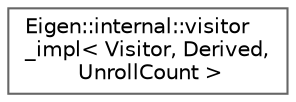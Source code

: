 digraph "Graphical Class Hierarchy"
{
 // LATEX_PDF_SIZE
  bgcolor="transparent";
  edge [fontname=Helvetica,fontsize=10,labelfontname=Helvetica,labelfontsize=10];
  node [fontname=Helvetica,fontsize=10,shape=box,height=0.2,width=0.4];
  rankdir="LR";
  Node0 [id="Node000000",label="Eigen::internal::visitor\l_impl\< Visitor, Derived,\l UnrollCount \>",height=0.2,width=0.4,color="grey40", fillcolor="white", style="filled",URL="$structEigen_1_1internal_1_1visitor__impl.html",tooltip=" "];
}
